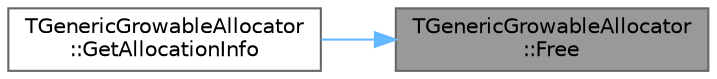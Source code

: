 digraph "TGenericGrowableAllocator::Free"
{
 // INTERACTIVE_SVG=YES
 // LATEX_PDF_SIZE
  bgcolor="transparent";
  edge [fontname=Helvetica,fontsize=10,labelfontname=Helvetica,labelfontsize=10];
  node [fontname=Helvetica,fontsize=10,shape=box,height=0.2,width=0.4];
  rankdir="RL";
  Node1 [id="Node000001",label="TGenericGrowableAllocator\l::Free",height=0.2,width=0.4,color="gray40", fillcolor="grey60", style="filled", fontcolor="black",tooltip=" "];
  Node1 -> Node2 [id="edge1_Node000001_Node000002",dir="back",color="steelblue1",style="solid",tooltip=" "];
  Node2 [id="Node000002",label="TGenericGrowableAllocator\l::GetAllocationInfo",height=0.2,width=0.4,color="grey40", fillcolor="white", style="filled",URL="$db/d9f/classTGenericGrowableAllocator.html#afe931db64d633450a2256fa1525f1eb0",tooltip=" "];
}
